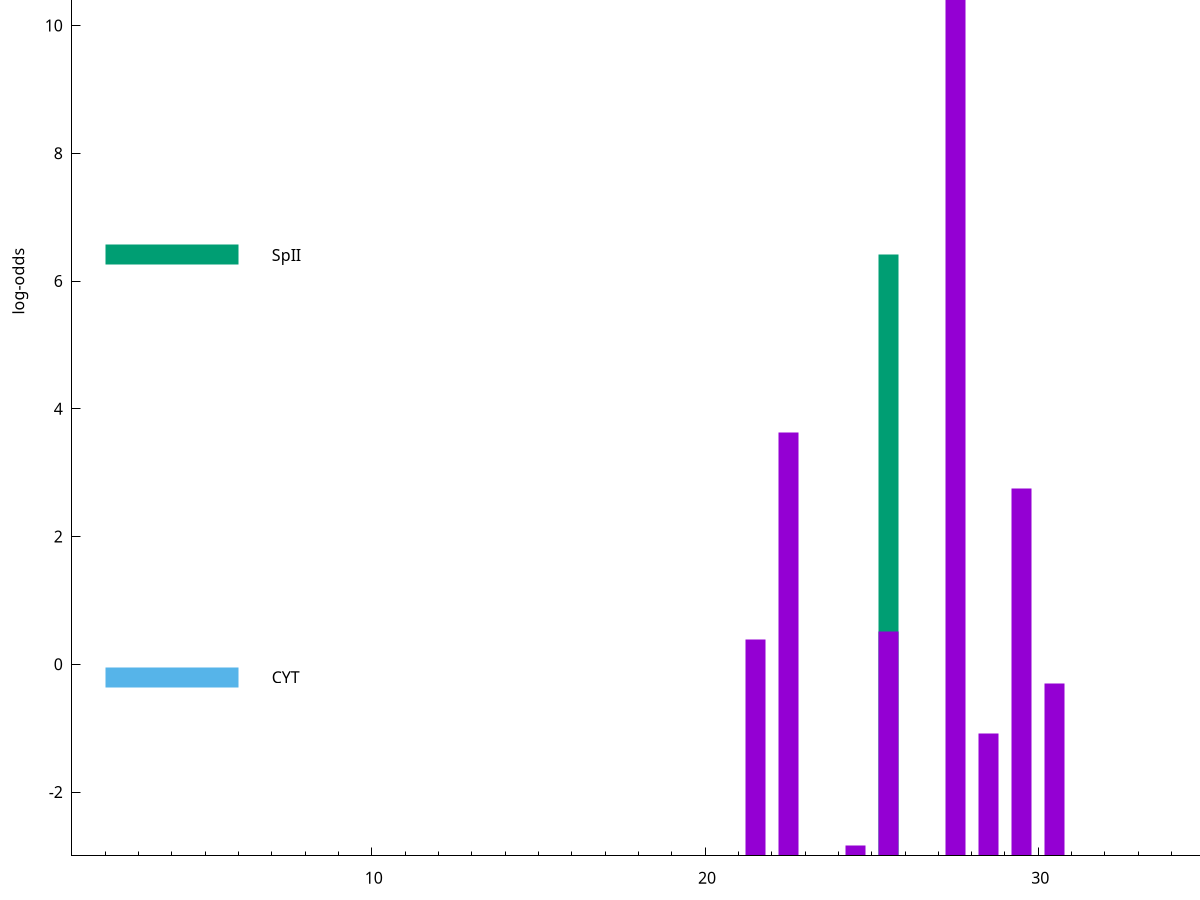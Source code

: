 set title "LipoP predictions for SRR4017925.gff"
set size 2., 1.4
set xrange [1:70] 
set mxtics 10
set yrange [-3:15]
set y2range [0:18]
set ylabel "log-odds"
set term postscript eps color solid "Helvetica" 30
set output "SRR4017925.gff11.eps"
set arrow from 2,12.757 to 6,12.757 nohead lt 1 lw 20
set label "SpI" at 7,12.757
set arrow from 2,6.4099 to 6,6.4099 nohead lt 2 lw 20
set label "SpII" at 7,6.4099
set arrow from 2,-0.200913 to 6,-0.200913 nohead lt 3 lw 20
set label "CYT" at 7,-0.200913
set arrow from 2,12.757 to 6,12.757 nohead lt 1 lw 20
set label "SpI" at 7,12.757
# NOTE: The scores below are the log-odds scores with the threshold
# NOTE: subtracted (a hack to make gnuplot make the histogram all
# NOTE: look nice).
plot "-" axes x1y2 title "" with impulses lt 2 lw 20, "-" axes x1y2 title "" with impulses lt 1 lw 20
25.500000 9.409900
e
27.500000 15.752000
22.500000 6.631590
29.500000 5.753800
25.500000 3.506704
21.500000 3.380821
30.500000 2.701563
28.500000 1.920920
24.500000 0.158060
e
exit
